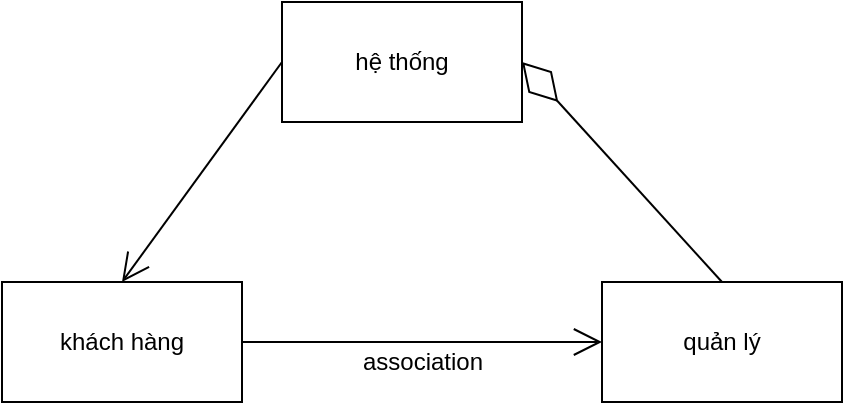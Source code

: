 <mxfile version="16.5.1" type="device"><diagram id="-JuLiq5X2uUlHHddJ-Om" name="Page-1"><mxGraphModel dx="1038" dy="649" grid="1" gridSize="10" guides="1" tooltips="1" connect="1" arrows="1" fold="1" page="1" pageScale="1" pageWidth="850" pageHeight="1100" math="0" shadow="0"><root><mxCell id="0"/><mxCell id="1" parent="0"/><mxCell id="HvTGFtQHxcbkJvrg_wYI-1" value="quản lý" style="rounded=0;whiteSpace=wrap;html=1;" vertex="1" parent="1"><mxGeometry x="480" y="330" width="120" height="60" as="geometry"/></mxCell><mxCell id="HvTGFtQHxcbkJvrg_wYI-2" value="hệ thống" style="rounded=0;whiteSpace=wrap;html=1;" vertex="1" parent="1"><mxGeometry x="320" y="190" width="120" height="60" as="geometry"/></mxCell><mxCell id="HvTGFtQHxcbkJvrg_wYI-3" value="khách hàng" style="rounded=0;whiteSpace=wrap;html=1;" vertex="1" parent="1"><mxGeometry x="180" y="330" width="120" height="60" as="geometry"/></mxCell><mxCell id="HvTGFtQHxcbkJvrg_wYI-4" value="" style="endArrow=open;endFill=1;endSize=12;html=1;rounded=0;entryX=0;entryY=0.5;entryDx=0;entryDy=0;exitX=1;exitY=0.5;exitDx=0;exitDy=0;" edge="1" parent="1" source="HvTGFtQHxcbkJvrg_wYI-3" target="HvTGFtQHxcbkJvrg_wYI-1"><mxGeometry width="160" relative="1" as="geometry"><mxPoint x="340" y="330" as="sourcePoint"/><mxPoint x="500" y="330" as="targetPoint"/></mxGeometry></mxCell><mxCell id="HvTGFtQHxcbkJvrg_wYI-6" value="association" style="text;html=1;align=center;verticalAlign=middle;resizable=0;points=[];autosize=1;strokeColor=none;fillColor=none;" vertex="1" parent="1"><mxGeometry x="350" y="360" width="80" height="20" as="geometry"/></mxCell><mxCell id="HvTGFtQHxcbkJvrg_wYI-7" value="" style="endArrow=diamondThin;endFill=0;endSize=24;html=1;rounded=0;entryX=1;entryY=0.5;entryDx=0;entryDy=0;exitX=0.5;exitY=0;exitDx=0;exitDy=0;" edge="1" parent="1" source="HvTGFtQHxcbkJvrg_wYI-1" target="HvTGFtQHxcbkJvrg_wYI-2"><mxGeometry width="160" relative="1" as="geometry"><mxPoint x="530" y="270" as="sourcePoint"/><mxPoint x="690" y="270" as="targetPoint"/></mxGeometry></mxCell><mxCell id="HvTGFtQHxcbkJvrg_wYI-9" value="" style="endArrow=open;endFill=1;endSize=12;html=1;rounded=0;entryX=0.5;entryY=0;entryDx=0;entryDy=0;exitX=0;exitY=0.5;exitDx=0;exitDy=0;" edge="1" parent="1" source="HvTGFtQHxcbkJvrg_wYI-2" target="HvTGFtQHxcbkJvrg_wYI-3"><mxGeometry width="160" relative="1" as="geometry"><mxPoint x="130" y="210" as="sourcePoint"/><mxPoint x="290" y="210" as="targetPoint"/></mxGeometry></mxCell></root></mxGraphModel></diagram></mxfile>